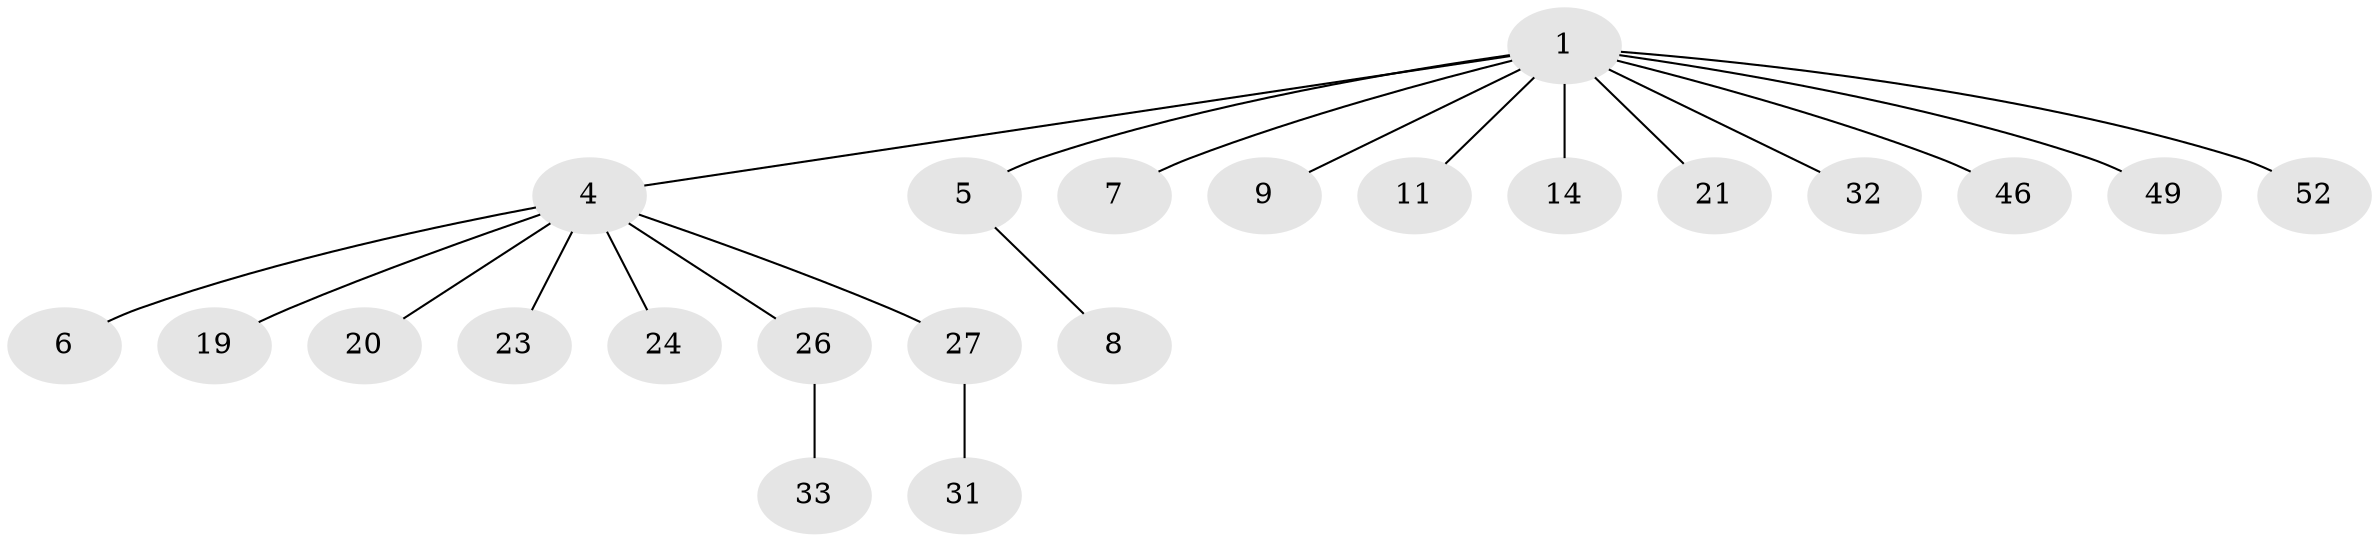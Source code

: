 // original degree distribution, {5: 0.07272727272727272, 4: 0.07272727272727272, 1: 0.5272727272727272, 3: 0.05454545454545454, 2: 0.2545454545454545, 6: 0.01818181818181818}
// Generated by graph-tools (version 1.1) at 2025/19/03/04/25 18:19:05]
// undirected, 22 vertices, 21 edges
graph export_dot {
graph [start="1"]
  node [color=gray90,style=filled];
  1 [super="+2+3"];
  4 [super="+12"];
  5 [super="+10+17"];
  6;
  7;
  8 [super="+43+51"];
  9 [super="+55+38+35+13"];
  11;
  14;
  19 [super="+25"];
  20 [super="+37"];
  21;
  23 [super="+29"];
  24 [super="+30"];
  26;
  27;
  31;
  32 [super="+48"];
  33;
  46;
  49;
  52;
  1 -- 5;
  1 -- 21;
  1 -- 32;
  1 -- 4;
  1 -- 7;
  1 -- 9;
  1 -- 14;
  1 -- 49;
  1 -- 52;
  1 -- 11;
  1 -- 46;
  4 -- 6;
  4 -- 23;
  4 -- 19;
  4 -- 20;
  4 -- 24;
  4 -- 26;
  4 -- 27;
  5 -- 8;
  26 -- 33;
  27 -- 31;
}
